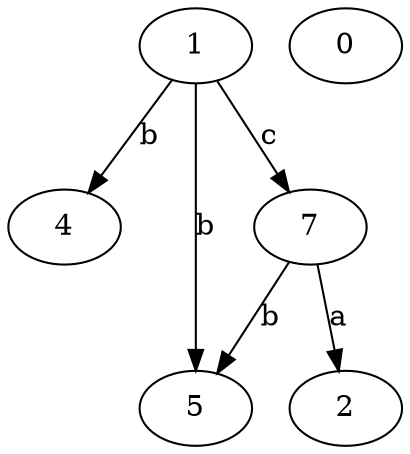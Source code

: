 strict digraph  {
1;
2;
0;
4;
5;
7;
1 -> 4  [label=b];
1 -> 5  [label=b];
1 -> 7  [label=c];
7 -> 2  [label=a];
7 -> 5  [label=b];
}
